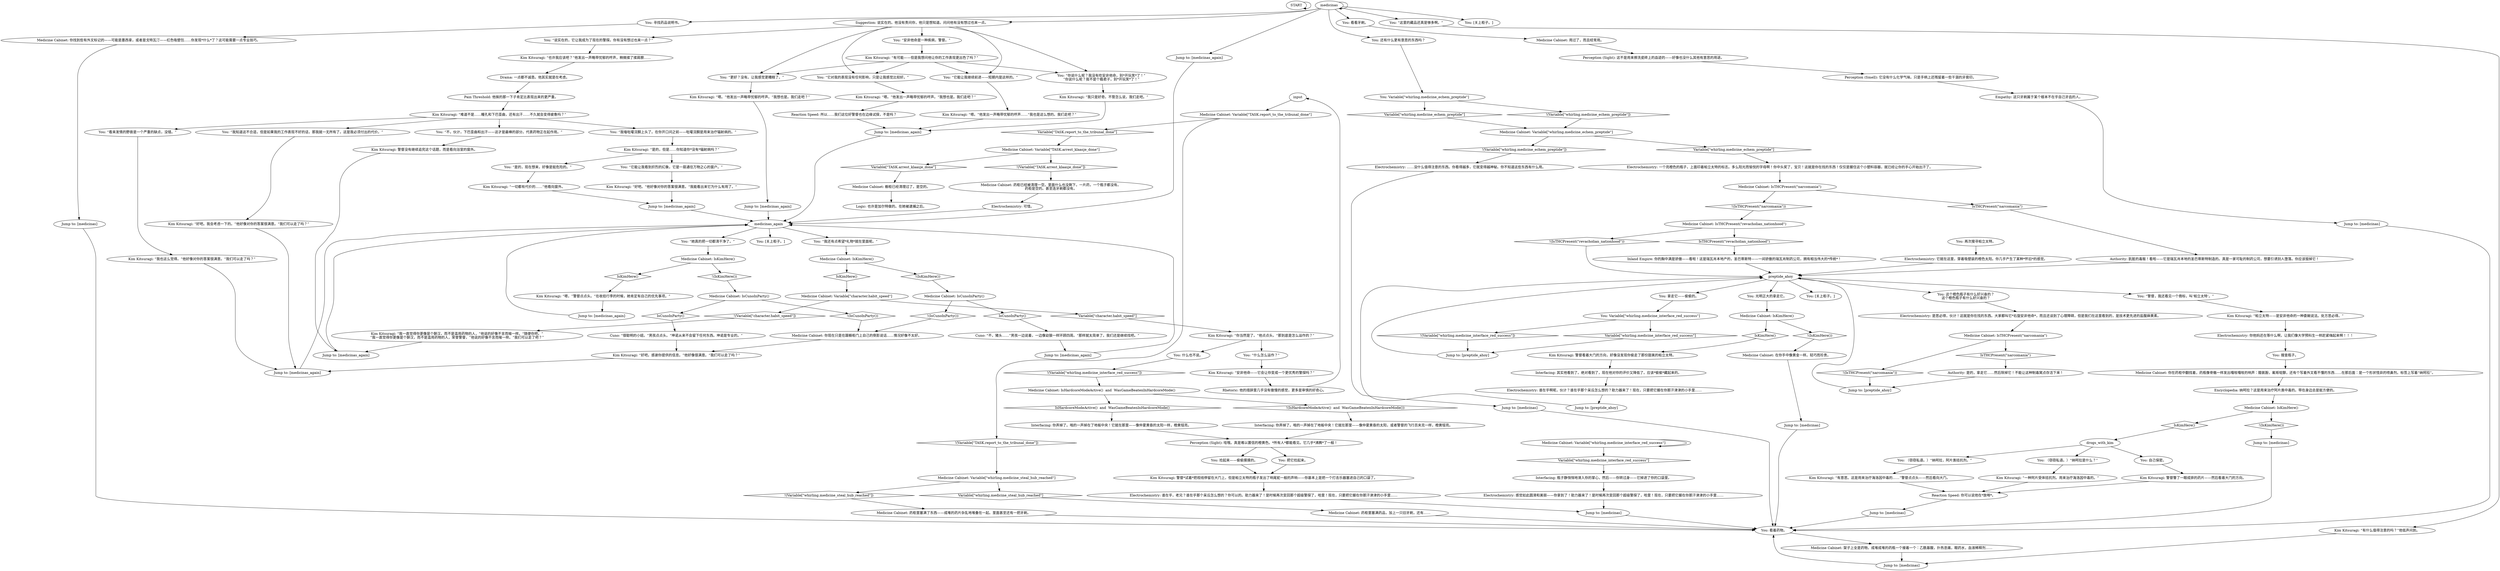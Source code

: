# WHIRLING F2 / MEDICINE CABINET
# Klaasje's medicine cabinet.
#1) Find speed (Saint-Batiste goodstuff)
#2) Find barbiturates, benzos, SOS and narcan
#3) check to steal speed if kim there
# ==================================================
digraph G {
	  0 [label="START"];
	  1 [label="input"];
	  2 [label="Suggestion: 说实在的。他没有责问你，他只是想知道。问问他有没有想过也来一点。"];
	  3 [label="You: 看着药物。"];
	  4 [label="medicinas"];
	  5 [label="You: 搜查瓶子。"];
	  6 [label="Jump to: [preptide_ahoy]"];
	  7 [label="Medicine Cabinet: Variable[\"whirling.medicine_interface_red_success\"]"];
	  8 [label="Variable[\"whirling.medicine_interface_red_success\"]", shape=diamond];
	  9 [label="!(Variable[\"whirling.medicine_interface_red_success\"])", shape=diamond];
	  10 [label="Kim Kitsuragi: 警督没有继续追究这个话题，而是看向浴室的窗外。"];
	  11 [label="Kim Kitsuragi: “好吧。感谢你提供的信息。”他好像很满意。“我们可以走了吗？”"];
	  12 [label="Jump to: [medicinas_again]"];
	  13 [label="You: 再次搜寻帕立太特。"];
	  14 [label="Kim Kitsuragi: “有意思。这是用来治疗海洛因中毒的……”警督点点头——然后看向大门。"];
	  15 [label="preptide_ahoy"];
	  16 [label="Jump to: [medicinas]"];
	  17 [label="You: “说实在的，它让我成为了现在的警探。你有没有想过也来一点？”"];
	  18 [label="You: “它对我的表现没有任何影响，只是让我感觉比较好。”"];
	  19 [label="Jump to: [medicinas]"];
	  20 [label="Electrochemistry: 可惜。"];
	  21 [label="Jump to: [medicinas_again]"];
	  22 [label="Kim Kitsuragi: “一切都有代价的……”他看向窗外。"];
	  23 [label="Cuno: “不，猪头……”男孩一边说着，一边像幼狼一样环顾四周。“那样就太简单了。我们还是继续找吧。”"];
	  24 [label="You: 光明正大的拿走它。"];
	  25 [label="You: 自己保密。"];
	  26 [label="Medicine Cabinet: Variable[\"TASK.report_to_the_tribunal_done\"]"];
	  27 [label="Variable[\"TASK.report_to_the_tribunal_done\"]", shape=diamond];
	  28 [label="!(Variable[\"TASK.report_to_the_tribunal_done\"])", shape=diamond];
	  29 [label="Kim Kitsuragi: “好吧。”他好像对你的答案很满意。“我能看出来它为什么有用了。”"];
	  30 [label="Medicine Cabinet: Variable[\"TASK.arrest_klaasje_done\"]"];
	  31 [label="Variable[\"TASK.arrest_klaasje_done\"]", shape=diamond];
	  32 [label="!(Variable[\"TASK.arrest_klaasje_done\"])", shape=diamond];
	  33 [label="You: 寻找药品说明书。"];
	  34 [label="Kim Kitsuragi: “嗯，”警督点点头。“在收拾行李的时候，她肯定有自己的优先事项。”"];
	  35 [label="You: “它能让我继续前进——短期内是这样的。”"];
	  36 [label="Kim Kitsuragi: “嗯。”他发出一声略带忧郁的哼声……“我也是这么想的。我们走吧？”"];
	  37 [label="Reaction Speed: 你可以说他在*放哨*。"];
	  38 [label="Medicine Cabinet: IsHardcoreModeActive()  and  WasGameBeatenInHardcoreMode()"];
	  39 [label="IsHardcoreModeActive()  and  WasGameBeatenInHardcoreMode()", shape=diamond];
	  40 [label="!(IsHardcoreModeActive()  and  WasGameBeatenInHardcoreMode())", shape=diamond];
	  41 [label="Jump to: [medicinas_again]"];
	  42 [label="Authority: 是的，拿走它……然后除掉它！不能让这种制毒窝点存活下来！"];
	  43 [label="Encyclopedia: 纳呵拉？这是用来治疗阿片类中毒的。带在身边总是挺方便的。"];
	  44 [label="Kim Kitsuragi: “我只是好奇。不管怎么说，我们走吧。”"];
	  45 [label="Reaction Speed: 所以……我们这位好警督也在边缘试探，不是吗？"];
	  46 [label="Electrochemistry: 谁在乎，老兄？谁在乎那个呆瓜怎么想的？你可以的。助力器来了！是时候再次变回那个超级警探了，哈里！现在，只要把它握在你那汗津津的小手里……"];
	  47 [label="Electrochemistry: 一个亮橙色的瓶子，上面印着帕立太特的标志。多么阳光而愉悦的字母啊！你中头奖了，宝贝！这就是你在找的东西！仅仅是握住这个小塑料容器，就已经让你的手心开始出汗了。"];
	  48 [label="You: （窃窃私语。）“纳呵拉，阿片类拮抗剂。”"];
	  49 [label="You: 拿走它——偷偷的。"];
	  50 [label="You: Variable[\"whirling.medicine_interface_red_success\"]"];
	  51 [label="Variable[\"whirling.medicine_interface_red_success\"]", shape=diamond];
	  52 [label="!(Variable[\"whirling.medicine_interface_red_success\"])", shape=diamond];
	  53 [label="Medicine Cabinet: 在你手中像黄金一样。轻巧而珍贵。"];
	  54 [label="Perception (Sight): 哇哦。真是难以置信的橙黄色。*所有人*都能看见。它几乎*沸腾*了一般！"];
	  55 [label="Medicine Cabinet: 药柜已经被清理一空。里面什么也没剩下，一片药，一个瓶子都没有。\n药柜是空的。甚至连牙刷都没有。"];
	  56 [label="You: “她真的把一切都清干净了。”"];
	  57 [label="You: [关上柜子。]"];
	  58 [label="Medicine Cabinet: IsCunoInParty()"];
	  59 [label="IsCunoInParty()", shape=diamond];
	  60 [label="!(IsCunoInParty())", shape=diamond];
	  61 [label="Medicine Cabinet: IsTHCPresent(\"narcomania\")"];
	  62 [label="IsTHCPresent(\"narcomania\")", shape=diamond];
	  63 [label="!(IsTHCPresent(\"narcomania\"))", shape=diamond];
	  64 [label="Perception (Smell): 它没有什么化学气味。只是手柄上还残留着一些干涸的牙膏印。"];
	  65 [label="Medicine Cabinet: 你找到些有外文标记的——可能是墨西拿，或者是戈特瓦汀——红色吸塑包……你发现*什么*了？这可能需要一点专业技巧。"];
	  66 [label="You: （窃窃私语。）“纳呵拉是什么？”"];
	  67 [label="Kim Kitsuragi: 警督瞥了一眼成排的药片——然后看着大门的方向。"];
	  68 [label="You: 还有什么更有意思的东西吗？"];
	  69 [label="You: Variable[\"whirling.medicine_echem_preptide\"]"];
	  70 [label="Variable[\"whirling.medicine_echem_preptide\"]", shape=diamond];
	  71 [label="!(Variable[\"whirling.medicine_echem_preptide\"])", shape=diamond];
	  72 [label="medicinas_again"];
	  73 [label="You: “我知道这不合适，但是如果我的工作表现不好的话，那我就一无所有了。这是我必须付出的代价。”"];
	  74 [label="Medicine Cabinet: 你现在只是在跟橱柜门上自己的倒影说话……情况好像不太好。"];
	  75 [label="Medicine Cabinet: 你在药柜中翻找着，药瓶像骨骼一样发出嘎吱嘎吱的响声：醋氨酚，氟哌啶醇，还有个写着外文看不懂的东西……在那后面：是一个形状怪异的喷鼻剂。标签上写着“纳呵拉”。"];
	  76 [label="Jump to: [medicinas]"];
	  77 [label="Kim Kitsuragi: 警督看着大门的方向，好像没发现你偷走了那份甜美的帕立太特。"];
	  78 [label="Medicine Cabinet: IsKimHere()"];
	  79 [label="IsKimHere()", shape=diamond];
	  80 [label="!(IsKimHere())", shape=diamond];
	  81 [label="Kim Kitsuragi: “你当然是了。”他点点头。“那到底是怎么运作的？”"];
	  82 [label="You: “安非他命是一种疾病，警督。”"];
	  83 [label="Rhetoric: 他的措辞里几乎没有傲慢的感觉，更多是审慎的好奇心。"];
	  84 [label="Jump to: [medicinas_again]"];
	  85 [label="Cuno: “很聪明的小妞。”男孩点点头。“坤诺从来不会留下任何东西。坤诺是专业的。”"];
	  86 [label="Electrochemistry: 它就在这里，穿着吸塑装的橙色太阳。你几乎产生了某种*怀旧*的感觉。"];
	  87 [label="Logic: 也许是加尔特做的。在她被逮捕之后。"];
	  88 [label="Perception (Sight): 这不是用来擦洗瓷砖上的血迹的——好像也没什么其他有意思的用途。"];
	  89 [label="Jump to: [medicinas]"];
	  90 [label="Medicine Cabinet: IsTHCPresent(\"revacholian_nationhood\")"];
	  91 [label="IsTHCPresent(\"revacholian_nationhood\")", shape=diamond];
	  92 [label="!(IsTHCPresent(\"revacholian_nationhood\"))", shape=diamond];
	  93 [label="You: 这个橙色瓶子有什么好兴奋的？\n这个橙色瓶子有什么好兴奋的？"];
	  94 [label="Medicine Cabinet: IsKimHere()"];
	  95 [label="IsKimHere()", shape=diamond];
	  96 [label="!(IsKimHere())", shape=diamond];
	  97 [label="Jump to: [medicinas]"];
	  98 [label="You: “你说什么呢？我没有吃安非他命，别*开玩笑*了！”\n“你说什么呢？我不是个瘾君子，别*开玩笑*了！”"];
	  99 [label="Kim Kitsuragi: “嗯。”他发出一声略带忧郁的哼声。“我想也是。我们走吧？”"];
	  100 [label="You: “看来发情的野兽是一个严重的缺点，没错。”"];
	  101 [label="Kim Kitsuragi: “我也这么觉得。”他好像对你的答案很满意。“我们可以走了吗？”"];
	  102 [label="Jump to: [preptide_ahoy]"];
	  103 [label="You: “这里的藏品还真是够多啊。”"];
	  104 [label="Kim Kitsuragi: “一种阿片受体拮抗剂。用来治疗海洛因中毒的。”"];
	  105 [label="Interfacing: 你弄掉了。啪的一声掉在了地板中央！它就在那里——像仲夏黄昏的太阳，或者警督的飞行员夹克一样，橙黄锃亮。"];
	  106 [label="Electrochemistry: ……没什么值得注意的东西。你看得越多，它就变得越神秘。你不知道这些东西有什么用。"];
	  107 [label="Pain Threshold: 他挨的那一下子肯定比表现出来的更严重。"];
	  108 [label="Kim Kitsuragi: “是的，但是……你知道你*没有*辐射病吗？”"];
	  109 [label="Jump to: [medicinas_again]"];
	  110 [label="Medicine Cabinet: 药柜里塞满了东西——成堆的药片杂乱地堆叠在一起。里面甚至还有一把牙刷。"];
	  111 [label="Medicine Cabinet: 用过了，而且经常用。"];
	  112 [label="Kim Kitsuragi: “帕立太特——是安非他命的一种委婉说法。处方思必得。”"];
	  113 [label="Jump to: [medicinas]"];
	  114 [label="You: 捡起来——偷偷摸摸的。"];
	  115 [label="Kim Kitsuragi: “我一直觉得你更像是个醉汉，而不是滥用药物的人，”他说的好像不言而喻一样。“随便你吧。”\n“我一直觉得你更像是个醉汉，而不是滥用药物的人，荣誉警督，”他说的好像不言而喻一样。“我们可以走了吧？”"];
	  116 [label="Jump to: [medicinas_again]"];
	  117 [label="Empathy: 这只牙刷属于某个根本不在乎自己牙齿的人。"];
	  118 [label="You: “警督，我还看见一个商标，叫‘帕立太特’。”"];
	  119 [label="Medicine Cabinet: Variable[\"whirling.medicine_echem_preptide\"]"];
	  120 [label="Variable[\"whirling.medicine_echem_preptide\"]", shape=diamond];
	  121 [label="!(Variable[\"whirling.medicine_echem_preptide\"])", shape=diamond];
	  122 [label="Medicine Cabinet: Variable[\"character.habit_speed\"]"];
	  123 [label="Variable[\"character.habit_speed\"]", shape=diamond];
	  124 [label="!(Variable[\"character.habit_speed\"])", shape=diamond];
	  125 [label="Kim Kitsuragi: “也许我应该吧？”他发出一声略带忧郁的哼声，稍微揉了揉肩膀……"];
	  126 [label="Drama: 一点都不诚恳。他其实就是在考虑。"];
	  127 [label="Medicine Cabinet: IsKimHere()"];
	  128 [label="IsKimHere()", shape=diamond];
	  129 [label="!(IsKimHere())", shape=diamond];
	  130 [label="Electrochemistry: 是思必得，伙计！这就是你在找的东西。大家都叫它*右旋安非他命*，而且还谈到了心理障碍，但是我们在这里看到的，是技术更先进的盐酸麻黄素。"];
	  131 [label="Medicine Cabinet: 药柜里塞满药品，加上一只旧牙刷，还有……"];
	  132 [label="Interfacing: 你弄掉了。啪的一声掉在了地板中央！它就在那里——像仲夏黄昏的太阳一样，橙黄锃亮。"];
	  133 [label="You: 看看牙刷。"];
	  134 [label="Inland Empire: 你的胸中满是骄傲——看啦！这是瑞瓦肖本地产的，圣巴蒂斯特——一间骄傲的瑞瓦肖制药公司，拥有相当伟大的*传统*！"];
	  135 [label="Interfacing: 其实他看到了。绝对看到了，现在他对你的评价又降低了。应该*偷偷*藏起来的。"];
	  136 [label="Jump to: [preptide_ahoy]"];
	  137 [label="Jump to: [medicinas]"];
	  138 [label="You: “不，伙计，下巴歪曲和出汗——这才是最棒的部分。代表药物正在起作用。”"];
	  139 [label="You: “是的，现在想来，好像是挺危险的。”"];
	  140 [label="Electrochemistry: 感觉如此圆滑和美丽——你拿到了！助力器来了！是时候再次变回那个超级警探了，哈里！现在，只要把它握在你那汗津津的小手里……"];
	  141 [label="Authority: 肮脏的毒贩！看啦——它是瑞瓦肖本地的圣巴蒂斯特制造的。真是一家可耻的制药公司，想要引诱别人堕落。你应该毁掉它！"];
	  142 [label="Medicine Cabinet: IsTHCPresent(\"narcomania\")"];
	  143 [label="IsTHCPresent(\"narcomania\")", shape=diamond];
	  144 [label="!(IsTHCPresent(\"narcomania\"))", shape=diamond];
	  145 [label="You: [关上柜子。]"];
	  146 [label="You: “我还有点希望*礼物*就在里面呢。”"];
	  147 [label="You: “什么怎么运作？”"];
	  148 [label="You: 什么也不说。"];
	  149 [label="Kim Kitsuragi: “安非他命——它会让你变成一个更优秀的警探吗？”"];
	  150 [label="Kim Kitsuragi: “有什么值得注意的吗？”他低声问到。"];
	  151 [label="Electrochemistry: 你他妈还在等什么啊，让我们像大学预科生一样赶紧嗨起来啊！！！"];
	  152 [label="Jump to: [medicinas]"];
	  153 [label="You: [关上柜子。]"];
	  154 [label="Medicine Cabinet: Variable[\"whirling.medicine_steal_hub_reached\"]"];
	  155 [label="Variable[\"whirling.medicine_steal_hub_reached\"]", shape=diamond];
	  156 [label="!(Variable[\"whirling.medicine_steal_hub_reached\"])", shape=diamond];
	  157 [label="Medicine Cabinet: IsKimHere()"];
	  158 [label="IsKimHere()", shape=diamond];
	  159 [label="!(IsKimHere())", shape=diamond];
	  160 [label="You: “我嗑吡嚯浣酮上头了。在你开口问之前——吡嚯浣酮是用来治疗辐射病的。”"];
	  161 [label="Jump to: [medicinas_again]"];
	  162 [label="Medicine Cabinet: 橱柜已经清理过了，是空的。"];
	  163 [label="Medicine Cabinet: 架子上全是药物。成堆成堆的药瓶一个接着一个：乙酰基酸，扑热息痛，眼药水，血液稀释剂……"];
	  164 [label="Kim Kitsuragi: 警督*试着*把视线停留在大门上，但是帕立太特的瓶子发出了响尾蛇一般的声响——你基本上是把一个打击乐器塞进自己的口袋了。"];
	  165 [label="Kim Kitsuragi: “有可能——但是我想问他让你的工作表现更出色了吗？”"];
	  166 [label="Kim Kitsuragi: “难道不是……瞳孔和下巴歪曲，还有出汗……不久就会变得疲惫吗？”"];
	  167 [label="You: “它能让我看到炽烈的幻象。它是一扇通往万物之心的窗户。”"];
	  168 [label="Kim Kitsuragi: “好吧。我会考虑一下的。”他好像对你的答案很满意。“我们可以走了吗？”"];
	  169 [label="Jump to: [medicinas_again]"];
	  170 [label="Electrochemistry: 谁在乎啊呢，伙计？谁在乎那个呆瓜怎么想的？助力器来了！现在，只要把它握在你那汗津津的小手里……"];
	  171 [label="drogs_with_kim"];
	  172 [label="Interfacing: 瓶子静悄悄地滑入你的掌心，然后——你转过身——它掉进了你的口袋里。"];
	  173 [label="You: 把它捡起来。"];
	  174 [label="Medicine Cabinet: IsCunoInParty()"];
	  175 [label="IsCunoInParty()", shape=diamond];
	  176 [label="!(IsCunoInParty())", shape=diamond];
	  177 [label="You: “更好？没有。让我感觉更糟糕了。”"];
	  178 [label="Kim Kitsuragi: “嗯。”他发出一声略带忧郁的哼声。“我想也是。我们走吧？”"];
	  0 -> 0
	  1 -> 26
	  2 -> 98
	  2 -> 35
	  2 -> 17
	  2 -> 18
	  2 -> 82
	  2 -> 177
	  3 -> 163
	  4 -> 33
	  4 -> 2
	  4 -> 4
	  4 -> 133
	  4 -> 68
	  4 -> 103
	  4 -> 12
	  4 -> 145
	  5 -> 75
	  6 -> 15
	  7 -> 8
	  7 -> 7
	  8 -> 172
	  9 -> 38
	  10 -> 116
	  11 -> 84
	  12 -> 72
	  13 -> 86
	  14 -> 37
	  15 -> 49
	  15 -> 118
	  15 -> 24
	  15 -> 153
	  15 -> 93
	  16 -> 3
	  17 -> 125
	  18 -> 99
	  19 -> 3
	  20 -> 72
	  21 -> 72
	  22 -> 169
	  23 -> 109
	  24 -> 94
	  25 -> 67
	  26 -> 27
	  26 -> 28
	  27 -> 30
	  28 -> 154
	  29 -> 169
	  30 -> 32
	  30 -> 31
	  31 -> 162
	  32 -> 55
	  33 -> 65
	  34 -> 21
	  35 -> 36
	  36 -> 41
	  37 -> 76
	  38 -> 40
	  38 -> 39
	  39 -> 132
	  40 -> 105
	  41 -> 72
	  42 -> 102
	  43 -> 127
	  44 -> 41
	  45 -> 41
	  46 -> 97
	  47 -> 61
	  48 -> 14
	  49 -> 50
	  50 -> 51
	  50 -> 52
	  51 -> 6
	  52 -> 6
	  53 -> 113
	  54 -> 114
	  54 -> 173
	  55 -> 20
	  56 -> 157
	  58 -> 59
	  58 -> 60
	  59 -> 23
	  60 -> 74
	  61 -> 62
	  61 -> 63
	  62 -> 141
	  63 -> 90
	  64 -> 117
	  65 -> 137
	  66 -> 104
	  67 -> 37
	  68 -> 69
	  69 -> 70
	  69 -> 71
	  70 -> 119
	  71 -> 119
	  72 -> 56
	  72 -> 57
	  72 -> 146
	  73 -> 168
	  74 -> 11
	  75 -> 43
	  76 -> 3
	  77 -> 135
	  78 -> 80
	  78 -> 79
	  79 -> 122
	  80 -> 58
	  81 -> 147
	  81 -> 148
	  82 -> 165
	  83 -> 1
	  84 -> 72
	  85 -> 11
	  86 -> 15
	  88 -> 64
	  89 -> 3
	  90 -> 91
	  90 -> 92
	  91 -> 134
	  92 -> 15
	  93 -> 130
	  94 -> 96
	  94 -> 95
	  95 -> 77
	  96 -> 53
	  97 -> 3
	  98 -> 44
	  99 -> 45
	  100 -> 101
	  101 -> 84
	  102 -> 15
	  103 -> 150
	  104 -> 37
	  105 -> 54
	  106 -> 152
	  107 -> 166
	  108 -> 139
	  108 -> 167
	  109 -> 72
	  110 -> 3
	  111 -> 88
	  112 -> 151
	  113 -> 3
	  114 -> 164
	  115 -> 116
	  116 -> 72
	  117 -> 19
	  118 -> 112
	  119 -> 120
	  119 -> 121
	  120 -> 47
	  121 -> 106
	  122 -> 123
	  122 -> 124
	  123 -> 81
	  124 -> 115
	  125 -> 126
	  126 -> 107
	  127 -> 128
	  127 -> 129
	  128 -> 171
	  129 -> 16
	  130 -> 142
	  131 -> 3
	  132 -> 54
	  133 -> 111
	  134 -> 15
	  135 -> 170
	  136 -> 15
	  137 -> 3
	  138 -> 10
	  139 -> 22
	  140 -> 97
	  141 -> 15
	  142 -> 144
	  142 -> 143
	  143 -> 42
	  144 -> 102
	  146 -> 78
	  147 -> 149
	  148 -> 9
	  149 -> 83
	  150 -> 89
	  151 -> 5
	  152 -> 3
	  154 -> 155
	  154 -> 156
	  155 -> 131
	  156 -> 110
	  157 -> 158
	  157 -> 159
	  158 -> 34
	  159 -> 174
	  160 -> 108
	  161 -> 72
	  162 -> 87
	  163 -> 89
	  164 -> 46
	  165 -> 18
	  165 -> 177
	  165 -> 98
	  165 -> 35
	  166 -> 160
	  166 -> 73
	  166 -> 138
	  166 -> 100
	  167 -> 29
	  168 -> 84
	  169 -> 72
	  170 -> 136
	  171 -> 48
	  171 -> 25
	  171 -> 66
	  172 -> 140
	  173 -> 164
	  174 -> 176
	  174 -> 175
	  175 -> 85
	  176 -> 74
	  177 -> 178
	  178 -> 161
}


